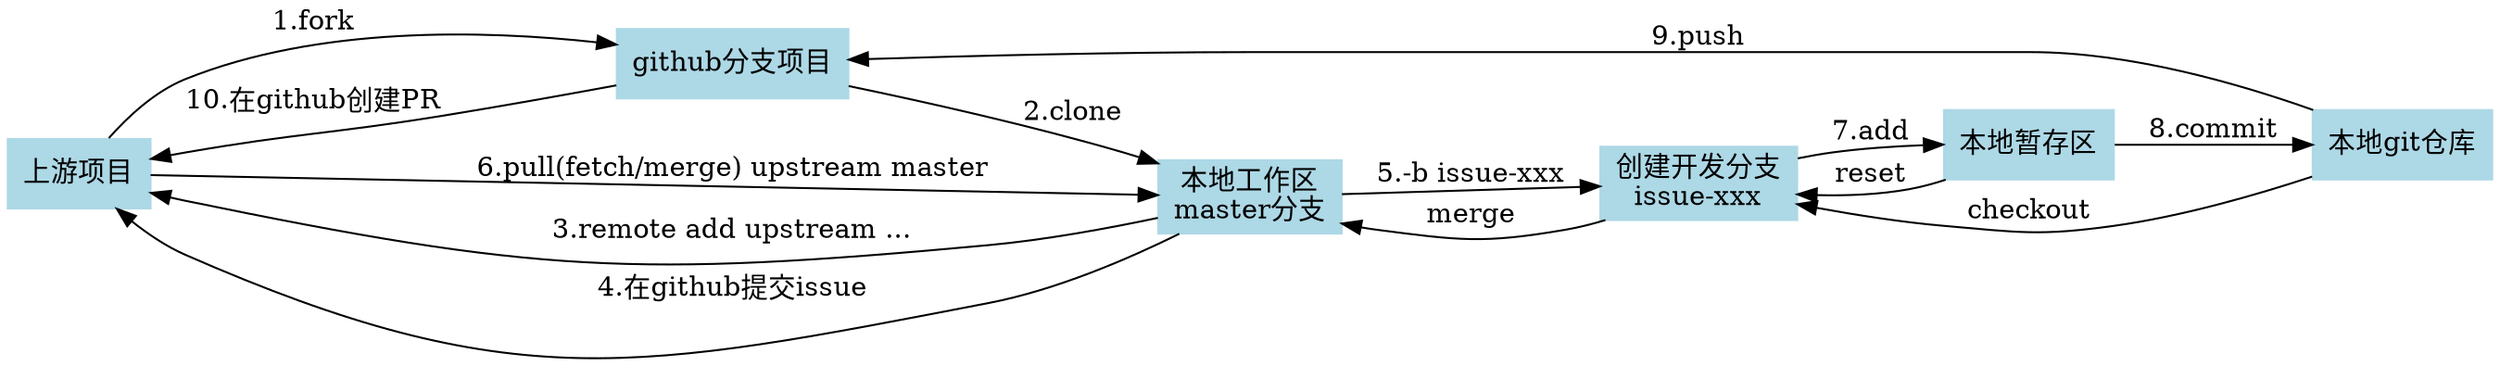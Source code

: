 //usr/bin/dot
digraph G{
    rankdir=LR;
    node[shape=box,style=filled,color=lightblue];
    upstream[label="上游项目"];
    forked_project[label="github分支项目"];
    working_area[label="本地工作区\nmaster分支"];
    staging_area[label="本地暂存区"];
    git_repos[label="本地git仓库"];
    //create_issue[label="创建issue"];
    branch[label="创建开发分支\nissue-xxx"];

    working_area->upstream[label="3.remote add upstream ..."];
    upstream->forked_project[label="1.fork"];
    upstream->working_area[label="6.pull(fetch/merge) upstream master"];
    forked_project->working_area[label="2.clone"];
    //forked_project->working_area[label="pull"];

    working_area->upstream[label="4.在github提交issue"];

    working_area->branch[label="5.-b issue-xxx"];
    branch->staging_area[label="7.add"];
    staging_area->git_repos[label="8.commit"];
    git_repos->forked_project[label="9.push"];
    git_repos->branch[label="checkout"];
    staging_area->branch[label="reset"];

    branch->working_area[label="merge"];

    forked_project->upstream[label="10.在github创建PR"];
}
